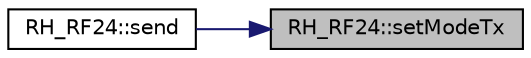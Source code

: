 digraph "RH_RF24::setModeTx"
{
 // LATEX_PDF_SIZE
  edge [fontname="Helvetica",fontsize="10",labelfontname="Helvetica",labelfontsize="10"];
  node [fontname="Helvetica",fontsize="10",shape=record];
  rankdir="RL";
  Node1 [label="RH_RF24::setModeTx",height=0.2,width=0.4,color="black", fillcolor="grey75", style="filled", fontcolor="black",tooltip=" "];
  Node1 -> Node2 [dir="back",color="midnightblue",fontsize="10",style="solid",fontname="Helvetica"];
  Node2 [label="RH_RF24::send",height=0.2,width=0.4,color="black", fillcolor="white", style="filled",URL="$class_r_h___r_f24.html#a9aaa8c5b36eccb568c87c4c9e74e7877",tooltip=" "];
}
